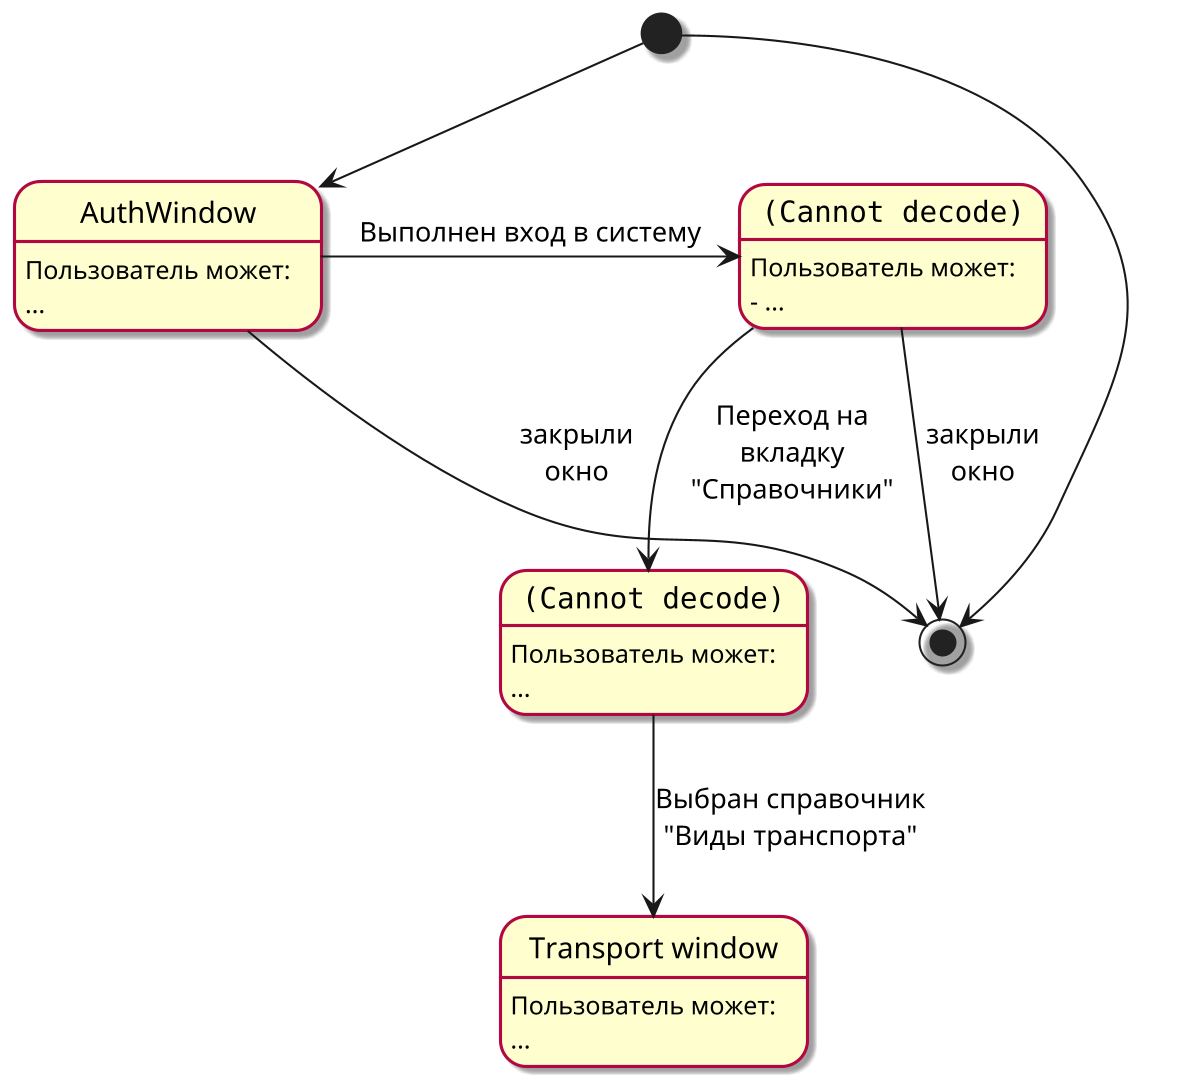 @startuml

skinparam StateBorderThickness 1.5
skinparam StateBackgroundColor #FEFECE
skinparam StateBorderColor #B20842

skinparam dpi 200
skinparam Shadowing true

' ------------------------------------------------------------------------

state AuthWindow

state "<img:layouts/out/lt_1.png>" as MainWindow  
state "<img:layouts/out/lt_2.png>" as ReferenceWindow  
state "Transport window"           as TransportWindow

[*] --> [*] 

[*] --> AuthWindow
AuthWindow --> [*] : закрыли\nокно

AuthWindow : Пользователь может:
AuthWindow : ...

AuthWindow -> MainWindow : Выполнен вход в систему 
MainWindow : Пользователь может:
MainWindow : - ...

MainWindow --> [*] : закрыли\nокно
MainWindow --> ReferenceWindow : Переход на\nвкладку\n"Справочники"
ReferenceWindow : Пользователь может:
ReferenceWindow : ...

ReferenceWindow -d-> TransportWindow : Выбран справочник\n"Виды транспорта" 
TransportWindow : Пользователь может:
TransportWindow : ...

@enduml
